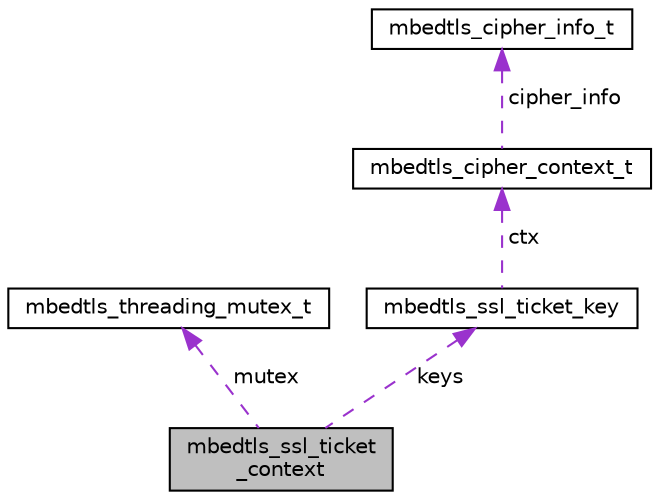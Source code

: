 digraph "mbedtls_ssl_ticket_context"
{
  bgcolor="transparent";
  edge [fontname="Helvetica",fontsize="10",labelfontname="Helvetica",labelfontsize="10"];
  node [fontname="Helvetica",fontsize="10",shape=record];
  Node1 [label="mbedtls_ssl_ticket\l_context",height=0.2,width=0.4,color="black", fillcolor="grey75", style="filled", fontcolor="black"];
  Node2 -> Node1 [dir="back",color="darkorchid3",fontsize="10",style="dashed",label=" mutex" ,fontname="Helvetica"];
  Node2 [label="mbedtls_threading_mutex_t",height=0.2,width=0.4,color="black",URL="$structmbedtls__threading__mutex__t.html"];
  Node3 -> Node1 [dir="back",color="darkorchid3",fontsize="10",style="dashed",label=" keys" ,fontname="Helvetica"];
  Node3 [label="mbedtls_ssl_ticket_key",height=0.2,width=0.4,color="black",URL="$structmbedtls__ssl__ticket__key.html",tooltip="Information for session ticket protection. "];
  Node4 -> Node3 [dir="back",color="darkorchid3",fontsize="10",style="dashed",label=" ctx" ,fontname="Helvetica"];
  Node4 [label="mbedtls_cipher_context_t",height=0.2,width=0.4,color="black",URL="$structmbedtls__cipher__context__t.html"];
  Node5 -> Node4 [dir="back",color="darkorchid3",fontsize="10",style="dashed",label=" cipher_info" ,fontname="Helvetica"];
  Node5 [label="mbedtls_cipher_info_t",height=0.2,width=0.4,color="black",URL="$structmbedtls__cipher__info__t.html"];
}
